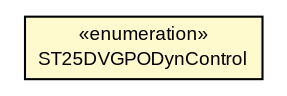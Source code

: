#!/usr/local/bin/dot
#
# Class diagram 
# Generated by UMLGraph version R5_7_2-3-gee82a7 (http://www.umlgraph.org/)
#

digraph G {
	edge [fontname="arial",fontsize=10,labelfontname="arial",labelfontsize=10];
	node [fontname="arial",fontsize=10,shape=plaintext];
	nodesep=0.25;
	ranksep=0.5;
	// com.st.st25sdk.type5.st25dv.ST25DVDynRegisterGpo.ST25DVGPODynControl
	c28910 [label=<<table title="com.st.st25sdk.type5.st25dv.ST25DVDynRegisterGpo.ST25DVGPODynControl" border="0" cellborder="1" cellspacing="0" cellpadding="2" port="p" bgcolor="lemonChiffon" href="./ST25DVDynRegisterGpo.ST25DVGPODynControl.html">
		<tr><td><table border="0" cellspacing="0" cellpadding="1">
<tr><td align="center" balign="center"> &#171;enumeration&#187; </td></tr>
<tr><td align="center" balign="center"> ST25DVGPODynControl </td></tr>
		</table></td></tr>
		</table>>, URL="./ST25DVDynRegisterGpo.ST25DVGPODynControl.html", fontname="arial", fontcolor="black", fontsize=9.0];
}

